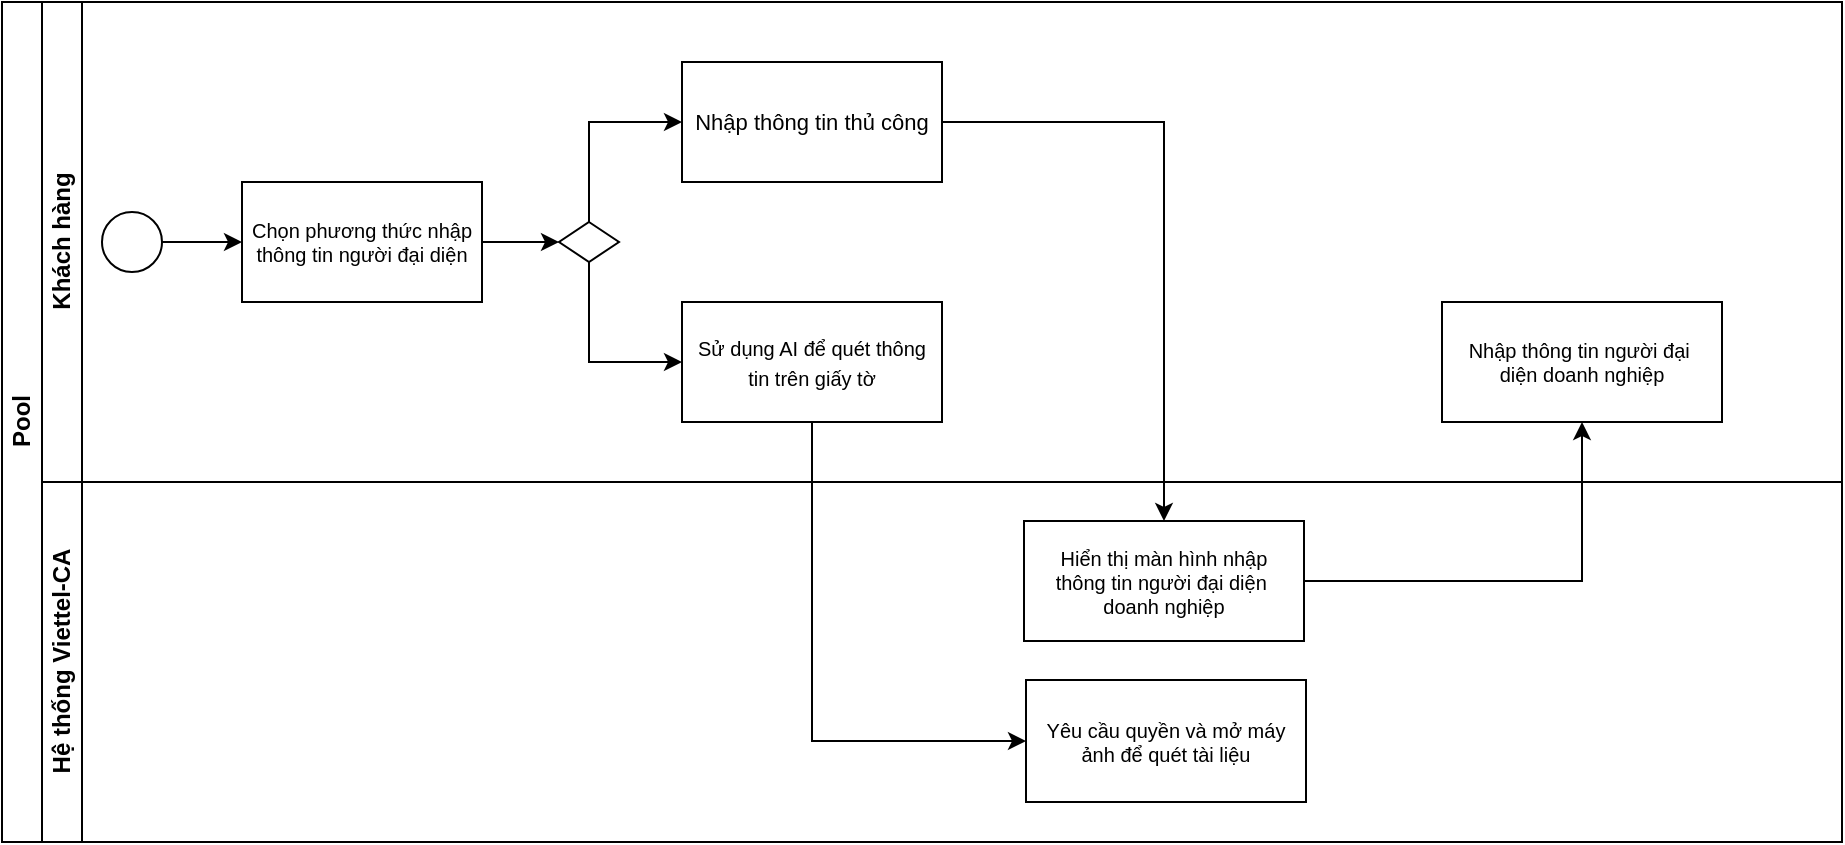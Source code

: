 <mxfile version="22.1.21" type="github">
  <diagram id="prtHgNgQTEPvFCAcTncT" name="Page-1">
    <mxGraphModel dx="1235" dy="614" grid="1" gridSize="10" guides="1" tooltips="1" connect="1" arrows="1" fold="1" page="1" pageScale="1" pageWidth="827" pageHeight="1169" math="0" shadow="0">
      <root>
        <mxCell id="0" />
        <mxCell id="1" parent="0" />
        <mxCell id="dNxyNK7c78bLwvsdeMH5-19" value="Pool" style="swimlane;html=1;childLayout=stackLayout;resizeParent=1;resizeParentMax=0;horizontal=0;startSize=20;horizontalStack=0;" parent="1" vertex="1">
          <mxGeometry x="120" y="110" width="920" height="420" as="geometry" />
        </mxCell>
        <mxCell id="dNxyNK7c78bLwvsdeMH5-20" value="Khách hàng" style="swimlane;html=1;startSize=20;horizontal=0;" parent="dNxyNK7c78bLwvsdeMH5-19" vertex="1">
          <mxGeometry x="20" width="900" height="240" as="geometry" />
        </mxCell>
        <mxCell id="dNxyNK7c78bLwvsdeMH5-25" value="" style="edgeStyle=orthogonalEdgeStyle;rounded=0;orthogonalLoop=1;jettySize=auto;html=1;" parent="dNxyNK7c78bLwvsdeMH5-20" source="dNxyNK7c78bLwvsdeMH5-23" target="dNxyNK7c78bLwvsdeMH5-24" edge="1">
          <mxGeometry relative="1" as="geometry" />
        </mxCell>
        <mxCell id="dNxyNK7c78bLwvsdeMH5-23" value="" style="ellipse;whiteSpace=wrap;html=1;aspect=fixed;" parent="dNxyNK7c78bLwvsdeMH5-20" vertex="1">
          <mxGeometry x="30" y="105" width="30" height="30" as="geometry" />
        </mxCell>
        <mxCell id="stGWpXONUr3KrFQq0pI2-2" style="edgeStyle=orthogonalEdgeStyle;rounded=0;orthogonalLoop=1;jettySize=auto;html=1;exitX=1;exitY=0.5;exitDx=0;exitDy=0;entryX=0;entryY=0.5;entryDx=0;entryDy=0;" edge="1" parent="dNxyNK7c78bLwvsdeMH5-20" source="dNxyNK7c78bLwvsdeMH5-24" target="dNxyNK7c78bLwvsdeMH5-28">
          <mxGeometry relative="1" as="geometry" />
        </mxCell>
        <mxCell id="dNxyNK7c78bLwvsdeMH5-24" value="Chọn phương thức nhập thông tin người đại diện" style="rounded=0;whiteSpace=wrap;html=1;fontFamily=Helvetica;fontSize=10;fontColor=#000000;align=center;" parent="dNxyNK7c78bLwvsdeMH5-20" vertex="1">
          <mxGeometry x="100" y="90" width="120" height="60" as="geometry" />
        </mxCell>
        <mxCell id="stGWpXONUr3KrFQq0pI2-5" style="edgeStyle=orthogonalEdgeStyle;rounded=0;orthogonalLoop=1;jettySize=auto;html=1;entryX=0;entryY=0.5;entryDx=0;entryDy=0;exitX=0.5;exitY=0;exitDx=0;exitDy=0;" edge="1" parent="dNxyNK7c78bLwvsdeMH5-20" source="dNxyNK7c78bLwvsdeMH5-28" target="dNxyNK7c78bLwvsdeMH5-26">
          <mxGeometry relative="1" as="geometry" />
        </mxCell>
        <mxCell id="stGWpXONUr3KrFQq0pI2-7" style="edgeStyle=orthogonalEdgeStyle;rounded=0;orthogonalLoop=1;jettySize=auto;html=1;exitX=0.5;exitY=1;exitDx=0;exitDy=0;entryX=0;entryY=0.5;entryDx=0;entryDy=0;" edge="1" parent="dNxyNK7c78bLwvsdeMH5-20" source="dNxyNK7c78bLwvsdeMH5-28" target="stGWpXONUr3KrFQq0pI2-4">
          <mxGeometry relative="1" as="geometry" />
        </mxCell>
        <mxCell id="dNxyNK7c78bLwvsdeMH5-28" value="" style="rhombus;whiteSpace=wrap;html=1;fontFamily=Helvetica;fontSize=12;fontColor=#000000;align=center;" parent="dNxyNK7c78bLwvsdeMH5-20" vertex="1">
          <mxGeometry x="258.5" y="110" width="30" height="20" as="geometry" />
        </mxCell>
        <mxCell id="dNxyNK7c78bLwvsdeMH5-26" value="&lt;font style=&quot;font-size: 11px;&quot;&gt;Nhập thông tin thủ công&lt;/font&gt;" style="rounded=0;whiteSpace=wrap;html=1;fontFamily=Helvetica;fontSize=12;fontColor=#000000;align=center;" parent="dNxyNK7c78bLwvsdeMH5-20" vertex="1">
          <mxGeometry x="320" y="30" width="130" height="60" as="geometry" />
        </mxCell>
        <mxCell id="stGWpXONUr3KrFQq0pI2-4" value="&lt;font style=&quot;font-size: 10px;&quot;&gt;Sử dụng AI để quét thông&lt;br style=&quot;border-color: var(--border-color);&quot;&gt;&lt;span style=&quot;border-color: var(--border-color);&quot;&gt;tin trên giấy tờ&lt;/span&gt;&lt;/font&gt;" style="rounded=0;whiteSpace=wrap;html=1;fontFamily=Helvetica;fontSize=12;fontColor=#000000;align=center;" vertex="1" parent="dNxyNK7c78bLwvsdeMH5-20">
          <mxGeometry x="320" y="150" width="130" height="60" as="geometry" />
        </mxCell>
        <mxCell id="stGWpXONUr3KrFQq0pI2-28" value="Nhập thông tin người đại&amp;nbsp;&lt;br&gt;diện doanh nghiệp" style="whiteSpace=wrap;html=1;fontSize=10;" vertex="1" parent="dNxyNK7c78bLwvsdeMH5-20">
          <mxGeometry x="700" y="150" width="140" height="60" as="geometry" />
        </mxCell>
        <mxCell id="dNxyNK7c78bLwvsdeMH5-21" value="Hệ thống Viettel-CA" style="swimlane;html=1;startSize=20;horizontal=0;" parent="dNxyNK7c78bLwvsdeMH5-19" vertex="1">
          <mxGeometry x="20" y="240" width="900" height="180" as="geometry" />
        </mxCell>
        <mxCell id="stGWpXONUr3KrFQq0pI2-24" value="Hiển thị màn hình&amp;nbsp;nhập &lt;br style=&quot;font-size: 10px;&quot;&gt;thông tin người đại diện&amp;nbsp;&lt;br&gt;doanh nghiệp" style="whiteSpace=wrap;html=1;fontSize=10;" vertex="1" parent="dNxyNK7c78bLwvsdeMH5-21">
          <mxGeometry x="491" y="19.5" width="140" height="60" as="geometry" />
        </mxCell>
        <mxCell id="stGWpXONUr3KrFQq0pI2-23" value="Yêu cầu quyền và mở máy ảnh để quét tài liệu" style="whiteSpace=wrap;html=1;fontSize=10;" vertex="1" parent="dNxyNK7c78bLwvsdeMH5-21">
          <mxGeometry x="492" y="99" width="140" height="61" as="geometry" />
        </mxCell>
        <mxCell id="stGWpXONUr3KrFQq0pI2-25" style="edgeStyle=orthogonalEdgeStyle;rounded=0;orthogonalLoop=1;jettySize=auto;html=1;entryX=0;entryY=0.5;entryDx=0;entryDy=0;exitX=0.5;exitY=1;exitDx=0;exitDy=0;" edge="1" parent="dNxyNK7c78bLwvsdeMH5-19" source="stGWpXONUr3KrFQq0pI2-4" target="stGWpXONUr3KrFQq0pI2-23">
          <mxGeometry relative="1" as="geometry" />
        </mxCell>
        <mxCell id="stGWpXONUr3KrFQq0pI2-26" style="edgeStyle=orthogonalEdgeStyle;rounded=0;orthogonalLoop=1;jettySize=auto;html=1;exitX=1;exitY=0.5;exitDx=0;exitDy=0;entryX=0.5;entryY=0;entryDx=0;entryDy=0;" edge="1" parent="dNxyNK7c78bLwvsdeMH5-19" source="dNxyNK7c78bLwvsdeMH5-26" target="stGWpXONUr3KrFQq0pI2-24">
          <mxGeometry relative="1" as="geometry" />
        </mxCell>
        <mxCell id="stGWpXONUr3KrFQq0pI2-29" value="" style="edgeStyle=orthogonalEdgeStyle;rounded=0;orthogonalLoop=1;jettySize=auto;html=1;" edge="1" parent="dNxyNK7c78bLwvsdeMH5-19" source="stGWpXONUr3KrFQq0pI2-24" target="stGWpXONUr3KrFQq0pI2-28">
          <mxGeometry relative="1" as="geometry" />
        </mxCell>
      </root>
    </mxGraphModel>
  </diagram>
</mxfile>
